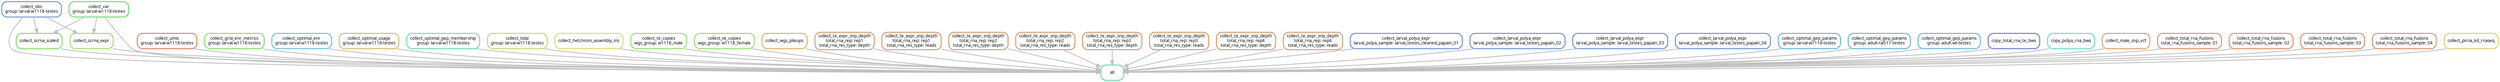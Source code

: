 digraph snakemake_dag {
    graph[bgcolor=white, margin=0];
    node[shape=box, style=rounded, fontname=sans,                 fontsize=10, penwidth=2];
    edge[penwidth=2, color=grey];
	0[label = "all", color = "0.42 0.6 0.85", style="rounded"];
	1[label = "collect_obs\ngroup: larval-w1118-testes", color = "0.60 0.6 0.85", style="rounded"];
	2[label = "collect_var\ngroup: larval-w1118-testes", color = "0.33 0.6 0.85", style="rounded"];
	3[label = "collect_scrna_expr", color = "0.25 0.6 0.85", style="rounded"];
	4[label = "collect_scrna_scaled", color = "0.29 0.6 0.85", style="rounded"];
	5[label = "collect_umis\ngroup: larval-w1118-testes", color = "0.04 0.6 0.85", style="rounded"];
	6[label = "collect_grid_enr_metrics\ngroup: larval-w1118-testes", color = "0.29 0.6 0.85", style="rounded"];
	7[label = "collect_optimal_enr\ngroup: larval-w1118-testes", color = "0.54 0.6 0.85", style="rounded"];
	8[label = "collect_optimal_usage\ngroup: larval-w1118-testes", color = "0.11 0.6 0.85", style="rounded"];
	9[label = "collect_optimal_gep_membership\ngroup: larval-w1118-testes", color = "0.44 0.6 0.85", style="rounded"];
	10[label = "collect_tidal\ngroup: larval-w1118-testes", color = "0.22 0.6 0.85", style="rounded"];
	11[label = "collect_hetchrom_assembly_ins", color = "0.16 0.6 0.85", style="rounded"];
	12[label = "collect_te_copies\nwgs_group: w1118_male", color = "0.27 0.6 0.85", style="rounded"];
	13[label = "collect_te_copies\nwgs_group: w1118_female", color = "0.27 0.6 0.85", style="rounded"];
	14[label = "collect_wgs_pileups", color = "0.10 0.6 0.85", style="rounded"];
	15[label = "collect_te_expr_snp_depth\ntotal_rna_rep: rep1\ntotal_rna_res_type: depth", color = "0.07 0.6 0.85", style="rounded"];
	16[label = "collect_te_expr_snp_depth\ntotal_rna_rep: rep1\ntotal_rna_res_type: reads", color = "0.07 0.6 0.85", style="rounded"];
	17[label = "collect_te_expr_snp_depth\ntotal_rna_rep: rep2\ntotal_rna_res_type: depth", color = "0.07 0.6 0.85", style="rounded"];
	18[label = "collect_te_expr_snp_depth\ntotal_rna_rep: rep2\ntotal_rna_res_type: reads", color = "0.07 0.6 0.85", style="rounded"];
	19[label = "collect_te_expr_snp_depth\ntotal_rna_rep: rep3\ntotal_rna_res_type: depth", color = "0.07 0.6 0.85", style="rounded"];
	20[label = "collect_te_expr_snp_depth\ntotal_rna_rep: rep3\ntotal_rna_res_type: reads", color = "0.07 0.6 0.85", style="rounded"];
	21[label = "collect_te_expr_snp_depth\ntotal_rna_rep: rep4\ntotal_rna_res_type: depth", color = "0.07 0.6 0.85", style="rounded"];
	22[label = "collect_te_expr_snp_depth\ntotal_rna_rep: rep4\ntotal_rna_res_type: reads", color = "0.07 0.6 0.85", style="rounded"];
	23[label = "collect_larval_polya_expr\nlarval_polya_sample: larval_testes_cleaned_papain_01", color = "0.61 0.6 0.85", style="rounded"];
	24[label = "collect_larval_polya_expr\nlarval_polya_sample: larval_testes_papain_02", color = "0.61 0.6 0.85", style="rounded"];
	25[label = "collect_larval_polya_expr\nlarval_polya_sample: larval_testes_papain_03", color = "0.61 0.6 0.85", style="rounded"];
	26[label = "collect_larval_polya_expr\nlarval_polya_sample: larval_testes_papain_04", color = "0.61 0.6 0.85", style="rounded"];
	27[label = "collect_optimal_gep_params\ngroup: larval-w1118-testes", color = "0.56 0.6 0.85", style="rounded"];
	28[label = "collect_optimal_gep_params\ngroup: adult-ral517-testes", color = "0.56 0.6 0.85", style="rounded"];
	29[label = "collect_optimal_gep_params\ngroup: adult-wt-testes", color = "0.56 0.6 0.85", style="rounded"];
	30[label = "copy_total_rna_te_bws", color = "0.64 0.6 0.85", style="rounded"];
	31[label = "copy_polya_rna_bws", color = "0.47 0.6 0.85", style="rounded"];
	32[label = "collect_male_snp_vcf", color = "0.08 0.6 0.85", style="rounded"];
	33[label = "collect_total_rna_fusions\ntotal_rna_fusions_sample: 01", color = "0.06 0.6 0.85", style="rounded"];
	34[label = "collect_total_rna_fusions\ntotal_rna_fusions_sample: 02", color = "0.06 0.6 0.85", style="rounded"];
	35[label = "collect_total_rna_fusions\ntotal_rna_fusions_sample: 03", color = "0.06 0.6 0.85", style="rounded"];
	36[label = "collect_total_rna_fusions\ntotal_rna_fusions_sample: 04", color = "0.06 0.6 0.85", style="rounded"];
	37[label = "collect_pirna_kd_rnaseq", color = "0.15 0.6 0.85", style="rounded"];
	1 -> 0
	2 -> 0
	3 -> 0
	4 -> 0
	5 -> 0
	6 -> 0
	7 -> 0
	8 -> 0
	9 -> 0
	10 -> 0
	11 -> 0
	12 -> 0
	13 -> 0
	14 -> 0
	15 -> 0
	16 -> 0
	17 -> 0
	18 -> 0
	19 -> 0
	20 -> 0
	21 -> 0
	22 -> 0
	23 -> 0
	24 -> 0
	25 -> 0
	26 -> 0
	27 -> 0
	28 -> 0
	29 -> 0
	30 -> 0
	31 -> 0
	32 -> 0
	33 -> 0
	34 -> 0
	35 -> 0
	36 -> 0
	37 -> 0
	2 -> 3
	1 -> 3
	2 -> 4
	1 -> 4
}            
